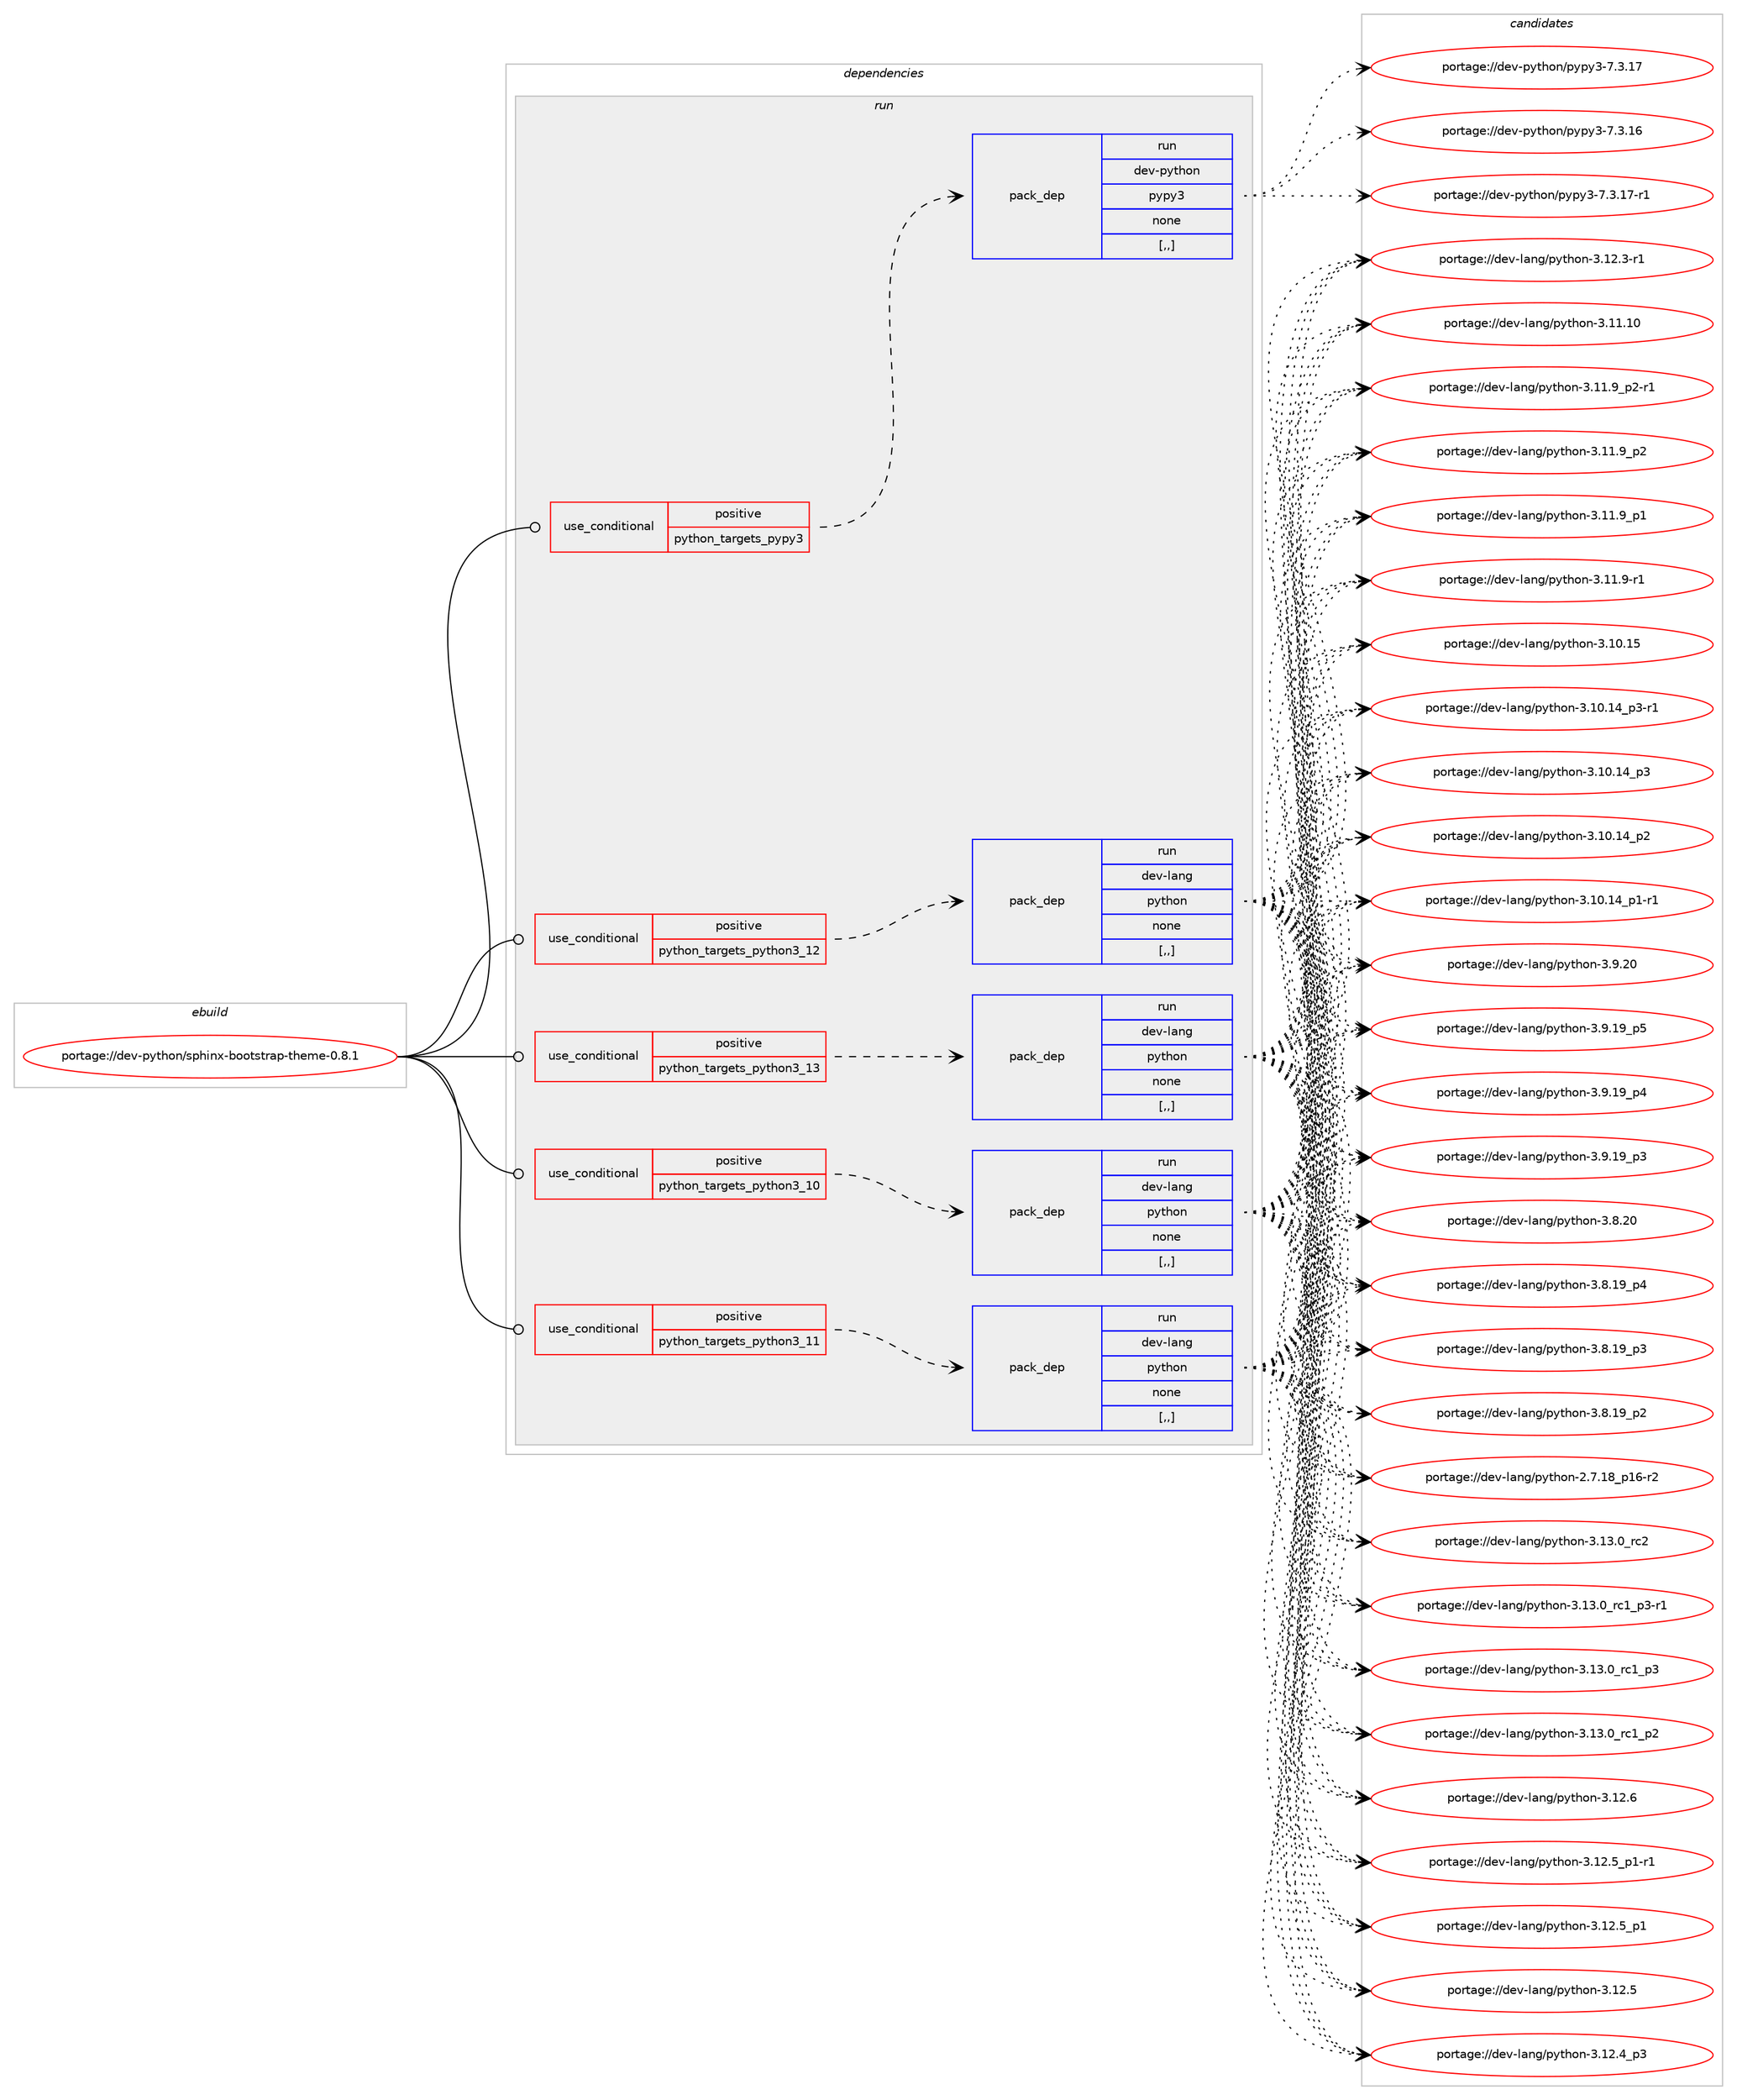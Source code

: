digraph prolog {

# *************
# Graph options
# *************

newrank=true;
concentrate=true;
compound=true;
graph [rankdir=LR,fontname=Helvetica,fontsize=10,ranksep=1.5];#, ranksep=2.5, nodesep=0.2];
edge  [arrowhead=vee];
node  [fontname=Helvetica,fontsize=10];

# **********
# The ebuild
# **********

subgraph cluster_leftcol {
color=gray;
label=<<i>ebuild</i>>;
id [label="portage://dev-python/sphinx-bootstrap-theme-0.8.1", color=red, width=4, href="../dev-python/sphinx-bootstrap-theme-0.8.1.svg"];
}

# ****************
# The dependencies
# ****************

subgraph cluster_midcol {
color=gray;
label=<<i>dependencies</i>>;
subgraph cluster_compile {
fillcolor="#eeeeee";
style=filled;
label=<<i>compile</i>>;
}
subgraph cluster_compileandrun {
fillcolor="#eeeeee";
style=filled;
label=<<i>compile and run</i>>;
}
subgraph cluster_run {
fillcolor="#eeeeee";
style=filled;
label=<<i>run</i>>;
subgraph cond170454 {
dependency659216 [label=<<TABLE BORDER="0" CELLBORDER="1" CELLSPACING="0" CELLPADDING="4"><TR><TD ROWSPAN="3" CELLPADDING="10">use_conditional</TD></TR><TR><TD>positive</TD></TR><TR><TD>python_targets_pypy3</TD></TR></TABLE>>, shape=none, color=red];
subgraph pack483900 {
dependency659217 [label=<<TABLE BORDER="0" CELLBORDER="1" CELLSPACING="0" CELLPADDING="4" WIDTH="220"><TR><TD ROWSPAN="6" CELLPADDING="30">pack_dep</TD></TR><TR><TD WIDTH="110">run</TD></TR><TR><TD>dev-python</TD></TR><TR><TD>pypy3</TD></TR><TR><TD>none</TD></TR><TR><TD>[,,]</TD></TR></TABLE>>, shape=none, color=blue];
}
dependency659216:e -> dependency659217:w [weight=20,style="dashed",arrowhead="vee"];
}
id:e -> dependency659216:w [weight=20,style="solid",arrowhead="odot"];
subgraph cond170455 {
dependency659218 [label=<<TABLE BORDER="0" CELLBORDER="1" CELLSPACING="0" CELLPADDING="4"><TR><TD ROWSPAN="3" CELLPADDING="10">use_conditional</TD></TR><TR><TD>positive</TD></TR><TR><TD>python_targets_python3_10</TD></TR></TABLE>>, shape=none, color=red];
subgraph pack483901 {
dependency659219 [label=<<TABLE BORDER="0" CELLBORDER="1" CELLSPACING="0" CELLPADDING="4" WIDTH="220"><TR><TD ROWSPAN="6" CELLPADDING="30">pack_dep</TD></TR><TR><TD WIDTH="110">run</TD></TR><TR><TD>dev-lang</TD></TR><TR><TD>python</TD></TR><TR><TD>none</TD></TR><TR><TD>[,,]</TD></TR></TABLE>>, shape=none, color=blue];
}
dependency659218:e -> dependency659219:w [weight=20,style="dashed",arrowhead="vee"];
}
id:e -> dependency659218:w [weight=20,style="solid",arrowhead="odot"];
subgraph cond170456 {
dependency659220 [label=<<TABLE BORDER="0" CELLBORDER="1" CELLSPACING="0" CELLPADDING="4"><TR><TD ROWSPAN="3" CELLPADDING="10">use_conditional</TD></TR><TR><TD>positive</TD></TR><TR><TD>python_targets_python3_11</TD></TR></TABLE>>, shape=none, color=red];
subgraph pack483902 {
dependency659221 [label=<<TABLE BORDER="0" CELLBORDER="1" CELLSPACING="0" CELLPADDING="4" WIDTH="220"><TR><TD ROWSPAN="6" CELLPADDING="30">pack_dep</TD></TR><TR><TD WIDTH="110">run</TD></TR><TR><TD>dev-lang</TD></TR><TR><TD>python</TD></TR><TR><TD>none</TD></TR><TR><TD>[,,]</TD></TR></TABLE>>, shape=none, color=blue];
}
dependency659220:e -> dependency659221:w [weight=20,style="dashed",arrowhead="vee"];
}
id:e -> dependency659220:w [weight=20,style="solid",arrowhead="odot"];
subgraph cond170457 {
dependency659222 [label=<<TABLE BORDER="0" CELLBORDER="1" CELLSPACING="0" CELLPADDING="4"><TR><TD ROWSPAN="3" CELLPADDING="10">use_conditional</TD></TR><TR><TD>positive</TD></TR><TR><TD>python_targets_python3_12</TD></TR></TABLE>>, shape=none, color=red];
subgraph pack483903 {
dependency659223 [label=<<TABLE BORDER="0" CELLBORDER="1" CELLSPACING="0" CELLPADDING="4" WIDTH="220"><TR><TD ROWSPAN="6" CELLPADDING="30">pack_dep</TD></TR><TR><TD WIDTH="110">run</TD></TR><TR><TD>dev-lang</TD></TR><TR><TD>python</TD></TR><TR><TD>none</TD></TR><TR><TD>[,,]</TD></TR></TABLE>>, shape=none, color=blue];
}
dependency659222:e -> dependency659223:w [weight=20,style="dashed",arrowhead="vee"];
}
id:e -> dependency659222:w [weight=20,style="solid",arrowhead="odot"];
subgraph cond170458 {
dependency659224 [label=<<TABLE BORDER="0" CELLBORDER="1" CELLSPACING="0" CELLPADDING="4"><TR><TD ROWSPAN="3" CELLPADDING="10">use_conditional</TD></TR><TR><TD>positive</TD></TR><TR><TD>python_targets_python3_13</TD></TR></TABLE>>, shape=none, color=red];
subgraph pack483904 {
dependency659225 [label=<<TABLE BORDER="0" CELLBORDER="1" CELLSPACING="0" CELLPADDING="4" WIDTH="220"><TR><TD ROWSPAN="6" CELLPADDING="30">pack_dep</TD></TR><TR><TD WIDTH="110">run</TD></TR><TR><TD>dev-lang</TD></TR><TR><TD>python</TD></TR><TR><TD>none</TD></TR><TR><TD>[,,]</TD></TR></TABLE>>, shape=none, color=blue];
}
dependency659224:e -> dependency659225:w [weight=20,style="dashed",arrowhead="vee"];
}
id:e -> dependency659224:w [weight=20,style="solid",arrowhead="odot"];
}
}

# **************
# The candidates
# **************

subgraph cluster_choices {
rank=same;
color=gray;
label=<<i>candidates</i>>;

subgraph choice483900 {
color=black;
nodesep=1;
choice100101118451121211161041111104711212111212151455546514649554511449 [label="portage://dev-python/pypy3-7.3.17-r1", color=red, width=4,href="../dev-python/pypy3-7.3.17-r1.svg"];
choice10010111845112121116104111110471121211121215145554651464955 [label="portage://dev-python/pypy3-7.3.17", color=red, width=4,href="../dev-python/pypy3-7.3.17.svg"];
choice10010111845112121116104111110471121211121215145554651464954 [label="portage://dev-python/pypy3-7.3.16", color=red, width=4,href="../dev-python/pypy3-7.3.16.svg"];
dependency659217:e -> choice100101118451121211161041111104711212111212151455546514649554511449:w [style=dotted,weight="100"];
dependency659217:e -> choice10010111845112121116104111110471121211121215145554651464955:w [style=dotted,weight="100"];
dependency659217:e -> choice10010111845112121116104111110471121211121215145554651464954:w [style=dotted,weight="100"];
}
subgraph choice483901 {
color=black;
nodesep=1;
choice10010111845108971101034711212111610411111045514649514648951149950 [label="portage://dev-lang/python-3.13.0_rc2", color=red, width=4,href="../dev-lang/python-3.13.0_rc2.svg"];
choice1001011184510897110103471121211161041111104551464951464895114994995112514511449 [label="portage://dev-lang/python-3.13.0_rc1_p3-r1", color=red, width=4,href="../dev-lang/python-3.13.0_rc1_p3-r1.svg"];
choice100101118451089711010347112121116104111110455146495146489511499499511251 [label="portage://dev-lang/python-3.13.0_rc1_p3", color=red, width=4,href="../dev-lang/python-3.13.0_rc1_p3.svg"];
choice100101118451089711010347112121116104111110455146495146489511499499511250 [label="portage://dev-lang/python-3.13.0_rc1_p2", color=red, width=4,href="../dev-lang/python-3.13.0_rc1_p2.svg"];
choice10010111845108971101034711212111610411111045514649504654 [label="portage://dev-lang/python-3.12.6", color=red, width=4,href="../dev-lang/python-3.12.6.svg"];
choice1001011184510897110103471121211161041111104551464950465395112494511449 [label="portage://dev-lang/python-3.12.5_p1-r1", color=red, width=4,href="../dev-lang/python-3.12.5_p1-r1.svg"];
choice100101118451089711010347112121116104111110455146495046539511249 [label="portage://dev-lang/python-3.12.5_p1", color=red, width=4,href="../dev-lang/python-3.12.5_p1.svg"];
choice10010111845108971101034711212111610411111045514649504653 [label="portage://dev-lang/python-3.12.5", color=red, width=4,href="../dev-lang/python-3.12.5.svg"];
choice100101118451089711010347112121116104111110455146495046529511251 [label="portage://dev-lang/python-3.12.4_p3", color=red, width=4,href="../dev-lang/python-3.12.4_p3.svg"];
choice100101118451089711010347112121116104111110455146495046514511449 [label="portage://dev-lang/python-3.12.3-r1", color=red, width=4,href="../dev-lang/python-3.12.3-r1.svg"];
choice1001011184510897110103471121211161041111104551464949464948 [label="portage://dev-lang/python-3.11.10", color=red, width=4,href="../dev-lang/python-3.11.10.svg"];
choice1001011184510897110103471121211161041111104551464949465795112504511449 [label="portage://dev-lang/python-3.11.9_p2-r1", color=red, width=4,href="../dev-lang/python-3.11.9_p2-r1.svg"];
choice100101118451089711010347112121116104111110455146494946579511250 [label="portage://dev-lang/python-3.11.9_p2", color=red, width=4,href="../dev-lang/python-3.11.9_p2.svg"];
choice100101118451089711010347112121116104111110455146494946579511249 [label="portage://dev-lang/python-3.11.9_p1", color=red, width=4,href="../dev-lang/python-3.11.9_p1.svg"];
choice100101118451089711010347112121116104111110455146494946574511449 [label="portage://dev-lang/python-3.11.9-r1", color=red, width=4,href="../dev-lang/python-3.11.9-r1.svg"];
choice1001011184510897110103471121211161041111104551464948464953 [label="portage://dev-lang/python-3.10.15", color=red, width=4,href="../dev-lang/python-3.10.15.svg"];
choice100101118451089711010347112121116104111110455146494846495295112514511449 [label="portage://dev-lang/python-3.10.14_p3-r1", color=red, width=4,href="../dev-lang/python-3.10.14_p3-r1.svg"];
choice10010111845108971101034711212111610411111045514649484649529511251 [label="portage://dev-lang/python-3.10.14_p3", color=red, width=4,href="../dev-lang/python-3.10.14_p3.svg"];
choice10010111845108971101034711212111610411111045514649484649529511250 [label="portage://dev-lang/python-3.10.14_p2", color=red, width=4,href="../dev-lang/python-3.10.14_p2.svg"];
choice100101118451089711010347112121116104111110455146494846495295112494511449 [label="portage://dev-lang/python-3.10.14_p1-r1", color=red, width=4,href="../dev-lang/python-3.10.14_p1-r1.svg"];
choice10010111845108971101034711212111610411111045514657465048 [label="portage://dev-lang/python-3.9.20", color=red, width=4,href="../dev-lang/python-3.9.20.svg"];
choice100101118451089711010347112121116104111110455146574649579511253 [label="portage://dev-lang/python-3.9.19_p5", color=red, width=4,href="../dev-lang/python-3.9.19_p5.svg"];
choice100101118451089711010347112121116104111110455146574649579511252 [label="portage://dev-lang/python-3.9.19_p4", color=red, width=4,href="../dev-lang/python-3.9.19_p4.svg"];
choice100101118451089711010347112121116104111110455146574649579511251 [label="portage://dev-lang/python-3.9.19_p3", color=red, width=4,href="../dev-lang/python-3.9.19_p3.svg"];
choice10010111845108971101034711212111610411111045514656465048 [label="portage://dev-lang/python-3.8.20", color=red, width=4,href="../dev-lang/python-3.8.20.svg"];
choice100101118451089711010347112121116104111110455146564649579511252 [label="portage://dev-lang/python-3.8.19_p4", color=red, width=4,href="../dev-lang/python-3.8.19_p4.svg"];
choice100101118451089711010347112121116104111110455146564649579511251 [label="portage://dev-lang/python-3.8.19_p3", color=red, width=4,href="../dev-lang/python-3.8.19_p3.svg"];
choice100101118451089711010347112121116104111110455146564649579511250 [label="portage://dev-lang/python-3.8.19_p2", color=red, width=4,href="../dev-lang/python-3.8.19_p2.svg"];
choice100101118451089711010347112121116104111110455046554649569511249544511450 [label="portage://dev-lang/python-2.7.18_p16-r2", color=red, width=4,href="../dev-lang/python-2.7.18_p16-r2.svg"];
dependency659219:e -> choice10010111845108971101034711212111610411111045514649514648951149950:w [style=dotted,weight="100"];
dependency659219:e -> choice1001011184510897110103471121211161041111104551464951464895114994995112514511449:w [style=dotted,weight="100"];
dependency659219:e -> choice100101118451089711010347112121116104111110455146495146489511499499511251:w [style=dotted,weight="100"];
dependency659219:e -> choice100101118451089711010347112121116104111110455146495146489511499499511250:w [style=dotted,weight="100"];
dependency659219:e -> choice10010111845108971101034711212111610411111045514649504654:w [style=dotted,weight="100"];
dependency659219:e -> choice1001011184510897110103471121211161041111104551464950465395112494511449:w [style=dotted,weight="100"];
dependency659219:e -> choice100101118451089711010347112121116104111110455146495046539511249:w [style=dotted,weight="100"];
dependency659219:e -> choice10010111845108971101034711212111610411111045514649504653:w [style=dotted,weight="100"];
dependency659219:e -> choice100101118451089711010347112121116104111110455146495046529511251:w [style=dotted,weight="100"];
dependency659219:e -> choice100101118451089711010347112121116104111110455146495046514511449:w [style=dotted,weight="100"];
dependency659219:e -> choice1001011184510897110103471121211161041111104551464949464948:w [style=dotted,weight="100"];
dependency659219:e -> choice1001011184510897110103471121211161041111104551464949465795112504511449:w [style=dotted,weight="100"];
dependency659219:e -> choice100101118451089711010347112121116104111110455146494946579511250:w [style=dotted,weight="100"];
dependency659219:e -> choice100101118451089711010347112121116104111110455146494946579511249:w [style=dotted,weight="100"];
dependency659219:e -> choice100101118451089711010347112121116104111110455146494946574511449:w [style=dotted,weight="100"];
dependency659219:e -> choice1001011184510897110103471121211161041111104551464948464953:w [style=dotted,weight="100"];
dependency659219:e -> choice100101118451089711010347112121116104111110455146494846495295112514511449:w [style=dotted,weight="100"];
dependency659219:e -> choice10010111845108971101034711212111610411111045514649484649529511251:w [style=dotted,weight="100"];
dependency659219:e -> choice10010111845108971101034711212111610411111045514649484649529511250:w [style=dotted,weight="100"];
dependency659219:e -> choice100101118451089711010347112121116104111110455146494846495295112494511449:w [style=dotted,weight="100"];
dependency659219:e -> choice10010111845108971101034711212111610411111045514657465048:w [style=dotted,weight="100"];
dependency659219:e -> choice100101118451089711010347112121116104111110455146574649579511253:w [style=dotted,weight="100"];
dependency659219:e -> choice100101118451089711010347112121116104111110455146574649579511252:w [style=dotted,weight="100"];
dependency659219:e -> choice100101118451089711010347112121116104111110455146574649579511251:w [style=dotted,weight="100"];
dependency659219:e -> choice10010111845108971101034711212111610411111045514656465048:w [style=dotted,weight="100"];
dependency659219:e -> choice100101118451089711010347112121116104111110455146564649579511252:w [style=dotted,weight="100"];
dependency659219:e -> choice100101118451089711010347112121116104111110455146564649579511251:w [style=dotted,weight="100"];
dependency659219:e -> choice100101118451089711010347112121116104111110455146564649579511250:w [style=dotted,weight="100"];
dependency659219:e -> choice100101118451089711010347112121116104111110455046554649569511249544511450:w [style=dotted,weight="100"];
}
subgraph choice483902 {
color=black;
nodesep=1;
choice10010111845108971101034711212111610411111045514649514648951149950 [label="portage://dev-lang/python-3.13.0_rc2", color=red, width=4,href="../dev-lang/python-3.13.0_rc2.svg"];
choice1001011184510897110103471121211161041111104551464951464895114994995112514511449 [label="portage://dev-lang/python-3.13.0_rc1_p3-r1", color=red, width=4,href="../dev-lang/python-3.13.0_rc1_p3-r1.svg"];
choice100101118451089711010347112121116104111110455146495146489511499499511251 [label="portage://dev-lang/python-3.13.0_rc1_p3", color=red, width=4,href="../dev-lang/python-3.13.0_rc1_p3.svg"];
choice100101118451089711010347112121116104111110455146495146489511499499511250 [label="portage://dev-lang/python-3.13.0_rc1_p2", color=red, width=4,href="../dev-lang/python-3.13.0_rc1_p2.svg"];
choice10010111845108971101034711212111610411111045514649504654 [label="portage://dev-lang/python-3.12.6", color=red, width=4,href="../dev-lang/python-3.12.6.svg"];
choice1001011184510897110103471121211161041111104551464950465395112494511449 [label="portage://dev-lang/python-3.12.5_p1-r1", color=red, width=4,href="../dev-lang/python-3.12.5_p1-r1.svg"];
choice100101118451089711010347112121116104111110455146495046539511249 [label="portage://dev-lang/python-3.12.5_p1", color=red, width=4,href="../dev-lang/python-3.12.5_p1.svg"];
choice10010111845108971101034711212111610411111045514649504653 [label="portage://dev-lang/python-3.12.5", color=red, width=4,href="../dev-lang/python-3.12.5.svg"];
choice100101118451089711010347112121116104111110455146495046529511251 [label="portage://dev-lang/python-3.12.4_p3", color=red, width=4,href="../dev-lang/python-3.12.4_p3.svg"];
choice100101118451089711010347112121116104111110455146495046514511449 [label="portage://dev-lang/python-3.12.3-r1", color=red, width=4,href="../dev-lang/python-3.12.3-r1.svg"];
choice1001011184510897110103471121211161041111104551464949464948 [label="portage://dev-lang/python-3.11.10", color=red, width=4,href="../dev-lang/python-3.11.10.svg"];
choice1001011184510897110103471121211161041111104551464949465795112504511449 [label="portage://dev-lang/python-3.11.9_p2-r1", color=red, width=4,href="../dev-lang/python-3.11.9_p2-r1.svg"];
choice100101118451089711010347112121116104111110455146494946579511250 [label="portage://dev-lang/python-3.11.9_p2", color=red, width=4,href="../dev-lang/python-3.11.9_p2.svg"];
choice100101118451089711010347112121116104111110455146494946579511249 [label="portage://dev-lang/python-3.11.9_p1", color=red, width=4,href="../dev-lang/python-3.11.9_p1.svg"];
choice100101118451089711010347112121116104111110455146494946574511449 [label="portage://dev-lang/python-3.11.9-r1", color=red, width=4,href="../dev-lang/python-3.11.9-r1.svg"];
choice1001011184510897110103471121211161041111104551464948464953 [label="portage://dev-lang/python-3.10.15", color=red, width=4,href="../dev-lang/python-3.10.15.svg"];
choice100101118451089711010347112121116104111110455146494846495295112514511449 [label="portage://dev-lang/python-3.10.14_p3-r1", color=red, width=4,href="../dev-lang/python-3.10.14_p3-r1.svg"];
choice10010111845108971101034711212111610411111045514649484649529511251 [label="portage://dev-lang/python-3.10.14_p3", color=red, width=4,href="../dev-lang/python-3.10.14_p3.svg"];
choice10010111845108971101034711212111610411111045514649484649529511250 [label="portage://dev-lang/python-3.10.14_p2", color=red, width=4,href="../dev-lang/python-3.10.14_p2.svg"];
choice100101118451089711010347112121116104111110455146494846495295112494511449 [label="portage://dev-lang/python-3.10.14_p1-r1", color=red, width=4,href="../dev-lang/python-3.10.14_p1-r1.svg"];
choice10010111845108971101034711212111610411111045514657465048 [label="portage://dev-lang/python-3.9.20", color=red, width=4,href="../dev-lang/python-3.9.20.svg"];
choice100101118451089711010347112121116104111110455146574649579511253 [label="portage://dev-lang/python-3.9.19_p5", color=red, width=4,href="../dev-lang/python-3.9.19_p5.svg"];
choice100101118451089711010347112121116104111110455146574649579511252 [label="portage://dev-lang/python-3.9.19_p4", color=red, width=4,href="../dev-lang/python-3.9.19_p4.svg"];
choice100101118451089711010347112121116104111110455146574649579511251 [label="portage://dev-lang/python-3.9.19_p3", color=red, width=4,href="../dev-lang/python-3.9.19_p3.svg"];
choice10010111845108971101034711212111610411111045514656465048 [label="portage://dev-lang/python-3.8.20", color=red, width=4,href="../dev-lang/python-3.8.20.svg"];
choice100101118451089711010347112121116104111110455146564649579511252 [label="portage://dev-lang/python-3.8.19_p4", color=red, width=4,href="../dev-lang/python-3.8.19_p4.svg"];
choice100101118451089711010347112121116104111110455146564649579511251 [label="portage://dev-lang/python-3.8.19_p3", color=red, width=4,href="../dev-lang/python-3.8.19_p3.svg"];
choice100101118451089711010347112121116104111110455146564649579511250 [label="portage://dev-lang/python-3.8.19_p2", color=red, width=4,href="../dev-lang/python-3.8.19_p2.svg"];
choice100101118451089711010347112121116104111110455046554649569511249544511450 [label="portage://dev-lang/python-2.7.18_p16-r2", color=red, width=4,href="../dev-lang/python-2.7.18_p16-r2.svg"];
dependency659221:e -> choice10010111845108971101034711212111610411111045514649514648951149950:w [style=dotted,weight="100"];
dependency659221:e -> choice1001011184510897110103471121211161041111104551464951464895114994995112514511449:w [style=dotted,weight="100"];
dependency659221:e -> choice100101118451089711010347112121116104111110455146495146489511499499511251:w [style=dotted,weight="100"];
dependency659221:e -> choice100101118451089711010347112121116104111110455146495146489511499499511250:w [style=dotted,weight="100"];
dependency659221:e -> choice10010111845108971101034711212111610411111045514649504654:w [style=dotted,weight="100"];
dependency659221:e -> choice1001011184510897110103471121211161041111104551464950465395112494511449:w [style=dotted,weight="100"];
dependency659221:e -> choice100101118451089711010347112121116104111110455146495046539511249:w [style=dotted,weight="100"];
dependency659221:e -> choice10010111845108971101034711212111610411111045514649504653:w [style=dotted,weight="100"];
dependency659221:e -> choice100101118451089711010347112121116104111110455146495046529511251:w [style=dotted,weight="100"];
dependency659221:e -> choice100101118451089711010347112121116104111110455146495046514511449:w [style=dotted,weight="100"];
dependency659221:e -> choice1001011184510897110103471121211161041111104551464949464948:w [style=dotted,weight="100"];
dependency659221:e -> choice1001011184510897110103471121211161041111104551464949465795112504511449:w [style=dotted,weight="100"];
dependency659221:e -> choice100101118451089711010347112121116104111110455146494946579511250:w [style=dotted,weight="100"];
dependency659221:e -> choice100101118451089711010347112121116104111110455146494946579511249:w [style=dotted,weight="100"];
dependency659221:e -> choice100101118451089711010347112121116104111110455146494946574511449:w [style=dotted,weight="100"];
dependency659221:e -> choice1001011184510897110103471121211161041111104551464948464953:w [style=dotted,weight="100"];
dependency659221:e -> choice100101118451089711010347112121116104111110455146494846495295112514511449:w [style=dotted,weight="100"];
dependency659221:e -> choice10010111845108971101034711212111610411111045514649484649529511251:w [style=dotted,weight="100"];
dependency659221:e -> choice10010111845108971101034711212111610411111045514649484649529511250:w [style=dotted,weight="100"];
dependency659221:e -> choice100101118451089711010347112121116104111110455146494846495295112494511449:w [style=dotted,weight="100"];
dependency659221:e -> choice10010111845108971101034711212111610411111045514657465048:w [style=dotted,weight="100"];
dependency659221:e -> choice100101118451089711010347112121116104111110455146574649579511253:w [style=dotted,weight="100"];
dependency659221:e -> choice100101118451089711010347112121116104111110455146574649579511252:w [style=dotted,weight="100"];
dependency659221:e -> choice100101118451089711010347112121116104111110455146574649579511251:w [style=dotted,weight="100"];
dependency659221:e -> choice10010111845108971101034711212111610411111045514656465048:w [style=dotted,weight="100"];
dependency659221:e -> choice100101118451089711010347112121116104111110455146564649579511252:w [style=dotted,weight="100"];
dependency659221:e -> choice100101118451089711010347112121116104111110455146564649579511251:w [style=dotted,weight="100"];
dependency659221:e -> choice100101118451089711010347112121116104111110455146564649579511250:w [style=dotted,weight="100"];
dependency659221:e -> choice100101118451089711010347112121116104111110455046554649569511249544511450:w [style=dotted,weight="100"];
}
subgraph choice483903 {
color=black;
nodesep=1;
choice10010111845108971101034711212111610411111045514649514648951149950 [label="portage://dev-lang/python-3.13.0_rc2", color=red, width=4,href="../dev-lang/python-3.13.0_rc2.svg"];
choice1001011184510897110103471121211161041111104551464951464895114994995112514511449 [label="portage://dev-lang/python-3.13.0_rc1_p3-r1", color=red, width=4,href="../dev-lang/python-3.13.0_rc1_p3-r1.svg"];
choice100101118451089711010347112121116104111110455146495146489511499499511251 [label="portage://dev-lang/python-3.13.0_rc1_p3", color=red, width=4,href="../dev-lang/python-3.13.0_rc1_p3.svg"];
choice100101118451089711010347112121116104111110455146495146489511499499511250 [label="portage://dev-lang/python-3.13.0_rc1_p2", color=red, width=4,href="../dev-lang/python-3.13.0_rc1_p2.svg"];
choice10010111845108971101034711212111610411111045514649504654 [label="portage://dev-lang/python-3.12.6", color=red, width=4,href="../dev-lang/python-3.12.6.svg"];
choice1001011184510897110103471121211161041111104551464950465395112494511449 [label="portage://dev-lang/python-3.12.5_p1-r1", color=red, width=4,href="../dev-lang/python-3.12.5_p1-r1.svg"];
choice100101118451089711010347112121116104111110455146495046539511249 [label="portage://dev-lang/python-3.12.5_p1", color=red, width=4,href="../dev-lang/python-3.12.5_p1.svg"];
choice10010111845108971101034711212111610411111045514649504653 [label="portage://dev-lang/python-3.12.5", color=red, width=4,href="../dev-lang/python-3.12.5.svg"];
choice100101118451089711010347112121116104111110455146495046529511251 [label="portage://dev-lang/python-3.12.4_p3", color=red, width=4,href="../dev-lang/python-3.12.4_p3.svg"];
choice100101118451089711010347112121116104111110455146495046514511449 [label="portage://dev-lang/python-3.12.3-r1", color=red, width=4,href="../dev-lang/python-3.12.3-r1.svg"];
choice1001011184510897110103471121211161041111104551464949464948 [label="portage://dev-lang/python-3.11.10", color=red, width=4,href="../dev-lang/python-3.11.10.svg"];
choice1001011184510897110103471121211161041111104551464949465795112504511449 [label="portage://dev-lang/python-3.11.9_p2-r1", color=red, width=4,href="../dev-lang/python-3.11.9_p2-r1.svg"];
choice100101118451089711010347112121116104111110455146494946579511250 [label="portage://dev-lang/python-3.11.9_p2", color=red, width=4,href="../dev-lang/python-3.11.9_p2.svg"];
choice100101118451089711010347112121116104111110455146494946579511249 [label="portage://dev-lang/python-3.11.9_p1", color=red, width=4,href="../dev-lang/python-3.11.9_p1.svg"];
choice100101118451089711010347112121116104111110455146494946574511449 [label="portage://dev-lang/python-3.11.9-r1", color=red, width=4,href="../dev-lang/python-3.11.9-r1.svg"];
choice1001011184510897110103471121211161041111104551464948464953 [label="portage://dev-lang/python-3.10.15", color=red, width=4,href="../dev-lang/python-3.10.15.svg"];
choice100101118451089711010347112121116104111110455146494846495295112514511449 [label="portage://dev-lang/python-3.10.14_p3-r1", color=red, width=4,href="../dev-lang/python-3.10.14_p3-r1.svg"];
choice10010111845108971101034711212111610411111045514649484649529511251 [label="portage://dev-lang/python-3.10.14_p3", color=red, width=4,href="../dev-lang/python-3.10.14_p3.svg"];
choice10010111845108971101034711212111610411111045514649484649529511250 [label="portage://dev-lang/python-3.10.14_p2", color=red, width=4,href="../dev-lang/python-3.10.14_p2.svg"];
choice100101118451089711010347112121116104111110455146494846495295112494511449 [label="portage://dev-lang/python-3.10.14_p1-r1", color=red, width=4,href="../dev-lang/python-3.10.14_p1-r1.svg"];
choice10010111845108971101034711212111610411111045514657465048 [label="portage://dev-lang/python-3.9.20", color=red, width=4,href="../dev-lang/python-3.9.20.svg"];
choice100101118451089711010347112121116104111110455146574649579511253 [label="portage://dev-lang/python-3.9.19_p5", color=red, width=4,href="../dev-lang/python-3.9.19_p5.svg"];
choice100101118451089711010347112121116104111110455146574649579511252 [label="portage://dev-lang/python-3.9.19_p4", color=red, width=4,href="../dev-lang/python-3.9.19_p4.svg"];
choice100101118451089711010347112121116104111110455146574649579511251 [label="portage://dev-lang/python-3.9.19_p3", color=red, width=4,href="../dev-lang/python-3.9.19_p3.svg"];
choice10010111845108971101034711212111610411111045514656465048 [label="portage://dev-lang/python-3.8.20", color=red, width=4,href="../dev-lang/python-3.8.20.svg"];
choice100101118451089711010347112121116104111110455146564649579511252 [label="portage://dev-lang/python-3.8.19_p4", color=red, width=4,href="../dev-lang/python-3.8.19_p4.svg"];
choice100101118451089711010347112121116104111110455146564649579511251 [label="portage://dev-lang/python-3.8.19_p3", color=red, width=4,href="../dev-lang/python-3.8.19_p3.svg"];
choice100101118451089711010347112121116104111110455146564649579511250 [label="portage://dev-lang/python-3.8.19_p2", color=red, width=4,href="../dev-lang/python-3.8.19_p2.svg"];
choice100101118451089711010347112121116104111110455046554649569511249544511450 [label="portage://dev-lang/python-2.7.18_p16-r2", color=red, width=4,href="../dev-lang/python-2.7.18_p16-r2.svg"];
dependency659223:e -> choice10010111845108971101034711212111610411111045514649514648951149950:w [style=dotted,weight="100"];
dependency659223:e -> choice1001011184510897110103471121211161041111104551464951464895114994995112514511449:w [style=dotted,weight="100"];
dependency659223:e -> choice100101118451089711010347112121116104111110455146495146489511499499511251:w [style=dotted,weight="100"];
dependency659223:e -> choice100101118451089711010347112121116104111110455146495146489511499499511250:w [style=dotted,weight="100"];
dependency659223:e -> choice10010111845108971101034711212111610411111045514649504654:w [style=dotted,weight="100"];
dependency659223:e -> choice1001011184510897110103471121211161041111104551464950465395112494511449:w [style=dotted,weight="100"];
dependency659223:e -> choice100101118451089711010347112121116104111110455146495046539511249:w [style=dotted,weight="100"];
dependency659223:e -> choice10010111845108971101034711212111610411111045514649504653:w [style=dotted,weight="100"];
dependency659223:e -> choice100101118451089711010347112121116104111110455146495046529511251:w [style=dotted,weight="100"];
dependency659223:e -> choice100101118451089711010347112121116104111110455146495046514511449:w [style=dotted,weight="100"];
dependency659223:e -> choice1001011184510897110103471121211161041111104551464949464948:w [style=dotted,weight="100"];
dependency659223:e -> choice1001011184510897110103471121211161041111104551464949465795112504511449:w [style=dotted,weight="100"];
dependency659223:e -> choice100101118451089711010347112121116104111110455146494946579511250:w [style=dotted,weight="100"];
dependency659223:e -> choice100101118451089711010347112121116104111110455146494946579511249:w [style=dotted,weight="100"];
dependency659223:e -> choice100101118451089711010347112121116104111110455146494946574511449:w [style=dotted,weight="100"];
dependency659223:e -> choice1001011184510897110103471121211161041111104551464948464953:w [style=dotted,weight="100"];
dependency659223:e -> choice100101118451089711010347112121116104111110455146494846495295112514511449:w [style=dotted,weight="100"];
dependency659223:e -> choice10010111845108971101034711212111610411111045514649484649529511251:w [style=dotted,weight="100"];
dependency659223:e -> choice10010111845108971101034711212111610411111045514649484649529511250:w [style=dotted,weight="100"];
dependency659223:e -> choice100101118451089711010347112121116104111110455146494846495295112494511449:w [style=dotted,weight="100"];
dependency659223:e -> choice10010111845108971101034711212111610411111045514657465048:w [style=dotted,weight="100"];
dependency659223:e -> choice100101118451089711010347112121116104111110455146574649579511253:w [style=dotted,weight="100"];
dependency659223:e -> choice100101118451089711010347112121116104111110455146574649579511252:w [style=dotted,weight="100"];
dependency659223:e -> choice100101118451089711010347112121116104111110455146574649579511251:w [style=dotted,weight="100"];
dependency659223:e -> choice10010111845108971101034711212111610411111045514656465048:w [style=dotted,weight="100"];
dependency659223:e -> choice100101118451089711010347112121116104111110455146564649579511252:w [style=dotted,weight="100"];
dependency659223:e -> choice100101118451089711010347112121116104111110455146564649579511251:w [style=dotted,weight="100"];
dependency659223:e -> choice100101118451089711010347112121116104111110455146564649579511250:w [style=dotted,weight="100"];
dependency659223:e -> choice100101118451089711010347112121116104111110455046554649569511249544511450:w [style=dotted,weight="100"];
}
subgraph choice483904 {
color=black;
nodesep=1;
choice10010111845108971101034711212111610411111045514649514648951149950 [label="portage://dev-lang/python-3.13.0_rc2", color=red, width=4,href="../dev-lang/python-3.13.0_rc2.svg"];
choice1001011184510897110103471121211161041111104551464951464895114994995112514511449 [label="portage://dev-lang/python-3.13.0_rc1_p3-r1", color=red, width=4,href="../dev-lang/python-3.13.0_rc1_p3-r1.svg"];
choice100101118451089711010347112121116104111110455146495146489511499499511251 [label="portage://dev-lang/python-3.13.0_rc1_p3", color=red, width=4,href="../dev-lang/python-3.13.0_rc1_p3.svg"];
choice100101118451089711010347112121116104111110455146495146489511499499511250 [label="portage://dev-lang/python-3.13.0_rc1_p2", color=red, width=4,href="../dev-lang/python-3.13.0_rc1_p2.svg"];
choice10010111845108971101034711212111610411111045514649504654 [label="portage://dev-lang/python-3.12.6", color=red, width=4,href="../dev-lang/python-3.12.6.svg"];
choice1001011184510897110103471121211161041111104551464950465395112494511449 [label="portage://dev-lang/python-3.12.5_p1-r1", color=red, width=4,href="../dev-lang/python-3.12.5_p1-r1.svg"];
choice100101118451089711010347112121116104111110455146495046539511249 [label="portage://dev-lang/python-3.12.5_p1", color=red, width=4,href="../dev-lang/python-3.12.5_p1.svg"];
choice10010111845108971101034711212111610411111045514649504653 [label="portage://dev-lang/python-3.12.5", color=red, width=4,href="../dev-lang/python-3.12.5.svg"];
choice100101118451089711010347112121116104111110455146495046529511251 [label="portage://dev-lang/python-3.12.4_p3", color=red, width=4,href="../dev-lang/python-3.12.4_p3.svg"];
choice100101118451089711010347112121116104111110455146495046514511449 [label="portage://dev-lang/python-3.12.3-r1", color=red, width=4,href="../dev-lang/python-3.12.3-r1.svg"];
choice1001011184510897110103471121211161041111104551464949464948 [label="portage://dev-lang/python-3.11.10", color=red, width=4,href="../dev-lang/python-3.11.10.svg"];
choice1001011184510897110103471121211161041111104551464949465795112504511449 [label="portage://dev-lang/python-3.11.9_p2-r1", color=red, width=4,href="../dev-lang/python-3.11.9_p2-r1.svg"];
choice100101118451089711010347112121116104111110455146494946579511250 [label="portage://dev-lang/python-3.11.9_p2", color=red, width=4,href="../dev-lang/python-3.11.9_p2.svg"];
choice100101118451089711010347112121116104111110455146494946579511249 [label="portage://dev-lang/python-3.11.9_p1", color=red, width=4,href="../dev-lang/python-3.11.9_p1.svg"];
choice100101118451089711010347112121116104111110455146494946574511449 [label="portage://dev-lang/python-3.11.9-r1", color=red, width=4,href="../dev-lang/python-3.11.9-r1.svg"];
choice1001011184510897110103471121211161041111104551464948464953 [label="portage://dev-lang/python-3.10.15", color=red, width=4,href="../dev-lang/python-3.10.15.svg"];
choice100101118451089711010347112121116104111110455146494846495295112514511449 [label="portage://dev-lang/python-3.10.14_p3-r1", color=red, width=4,href="../dev-lang/python-3.10.14_p3-r1.svg"];
choice10010111845108971101034711212111610411111045514649484649529511251 [label="portage://dev-lang/python-3.10.14_p3", color=red, width=4,href="../dev-lang/python-3.10.14_p3.svg"];
choice10010111845108971101034711212111610411111045514649484649529511250 [label="portage://dev-lang/python-3.10.14_p2", color=red, width=4,href="../dev-lang/python-3.10.14_p2.svg"];
choice100101118451089711010347112121116104111110455146494846495295112494511449 [label="portage://dev-lang/python-3.10.14_p1-r1", color=red, width=4,href="../dev-lang/python-3.10.14_p1-r1.svg"];
choice10010111845108971101034711212111610411111045514657465048 [label="portage://dev-lang/python-3.9.20", color=red, width=4,href="../dev-lang/python-3.9.20.svg"];
choice100101118451089711010347112121116104111110455146574649579511253 [label="portage://dev-lang/python-3.9.19_p5", color=red, width=4,href="../dev-lang/python-3.9.19_p5.svg"];
choice100101118451089711010347112121116104111110455146574649579511252 [label="portage://dev-lang/python-3.9.19_p4", color=red, width=4,href="../dev-lang/python-3.9.19_p4.svg"];
choice100101118451089711010347112121116104111110455146574649579511251 [label="portage://dev-lang/python-3.9.19_p3", color=red, width=4,href="../dev-lang/python-3.9.19_p3.svg"];
choice10010111845108971101034711212111610411111045514656465048 [label="portage://dev-lang/python-3.8.20", color=red, width=4,href="../dev-lang/python-3.8.20.svg"];
choice100101118451089711010347112121116104111110455146564649579511252 [label="portage://dev-lang/python-3.8.19_p4", color=red, width=4,href="../dev-lang/python-3.8.19_p4.svg"];
choice100101118451089711010347112121116104111110455146564649579511251 [label="portage://dev-lang/python-3.8.19_p3", color=red, width=4,href="../dev-lang/python-3.8.19_p3.svg"];
choice100101118451089711010347112121116104111110455146564649579511250 [label="portage://dev-lang/python-3.8.19_p2", color=red, width=4,href="../dev-lang/python-3.8.19_p2.svg"];
choice100101118451089711010347112121116104111110455046554649569511249544511450 [label="portage://dev-lang/python-2.7.18_p16-r2", color=red, width=4,href="../dev-lang/python-2.7.18_p16-r2.svg"];
dependency659225:e -> choice10010111845108971101034711212111610411111045514649514648951149950:w [style=dotted,weight="100"];
dependency659225:e -> choice1001011184510897110103471121211161041111104551464951464895114994995112514511449:w [style=dotted,weight="100"];
dependency659225:e -> choice100101118451089711010347112121116104111110455146495146489511499499511251:w [style=dotted,weight="100"];
dependency659225:e -> choice100101118451089711010347112121116104111110455146495146489511499499511250:w [style=dotted,weight="100"];
dependency659225:e -> choice10010111845108971101034711212111610411111045514649504654:w [style=dotted,weight="100"];
dependency659225:e -> choice1001011184510897110103471121211161041111104551464950465395112494511449:w [style=dotted,weight="100"];
dependency659225:e -> choice100101118451089711010347112121116104111110455146495046539511249:w [style=dotted,weight="100"];
dependency659225:e -> choice10010111845108971101034711212111610411111045514649504653:w [style=dotted,weight="100"];
dependency659225:e -> choice100101118451089711010347112121116104111110455146495046529511251:w [style=dotted,weight="100"];
dependency659225:e -> choice100101118451089711010347112121116104111110455146495046514511449:w [style=dotted,weight="100"];
dependency659225:e -> choice1001011184510897110103471121211161041111104551464949464948:w [style=dotted,weight="100"];
dependency659225:e -> choice1001011184510897110103471121211161041111104551464949465795112504511449:w [style=dotted,weight="100"];
dependency659225:e -> choice100101118451089711010347112121116104111110455146494946579511250:w [style=dotted,weight="100"];
dependency659225:e -> choice100101118451089711010347112121116104111110455146494946579511249:w [style=dotted,weight="100"];
dependency659225:e -> choice100101118451089711010347112121116104111110455146494946574511449:w [style=dotted,weight="100"];
dependency659225:e -> choice1001011184510897110103471121211161041111104551464948464953:w [style=dotted,weight="100"];
dependency659225:e -> choice100101118451089711010347112121116104111110455146494846495295112514511449:w [style=dotted,weight="100"];
dependency659225:e -> choice10010111845108971101034711212111610411111045514649484649529511251:w [style=dotted,weight="100"];
dependency659225:e -> choice10010111845108971101034711212111610411111045514649484649529511250:w [style=dotted,weight="100"];
dependency659225:e -> choice100101118451089711010347112121116104111110455146494846495295112494511449:w [style=dotted,weight="100"];
dependency659225:e -> choice10010111845108971101034711212111610411111045514657465048:w [style=dotted,weight="100"];
dependency659225:e -> choice100101118451089711010347112121116104111110455146574649579511253:w [style=dotted,weight="100"];
dependency659225:e -> choice100101118451089711010347112121116104111110455146574649579511252:w [style=dotted,weight="100"];
dependency659225:e -> choice100101118451089711010347112121116104111110455146574649579511251:w [style=dotted,weight="100"];
dependency659225:e -> choice10010111845108971101034711212111610411111045514656465048:w [style=dotted,weight="100"];
dependency659225:e -> choice100101118451089711010347112121116104111110455146564649579511252:w [style=dotted,weight="100"];
dependency659225:e -> choice100101118451089711010347112121116104111110455146564649579511251:w [style=dotted,weight="100"];
dependency659225:e -> choice100101118451089711010347112121116104111110455146564649579511250:w [style=dotted,weight="100"];
dependency659225:e -> choice100101118451089711010347112121116104111110455046554649569511249544511450:w [style=dotted,weight="100"];
}
}

}
